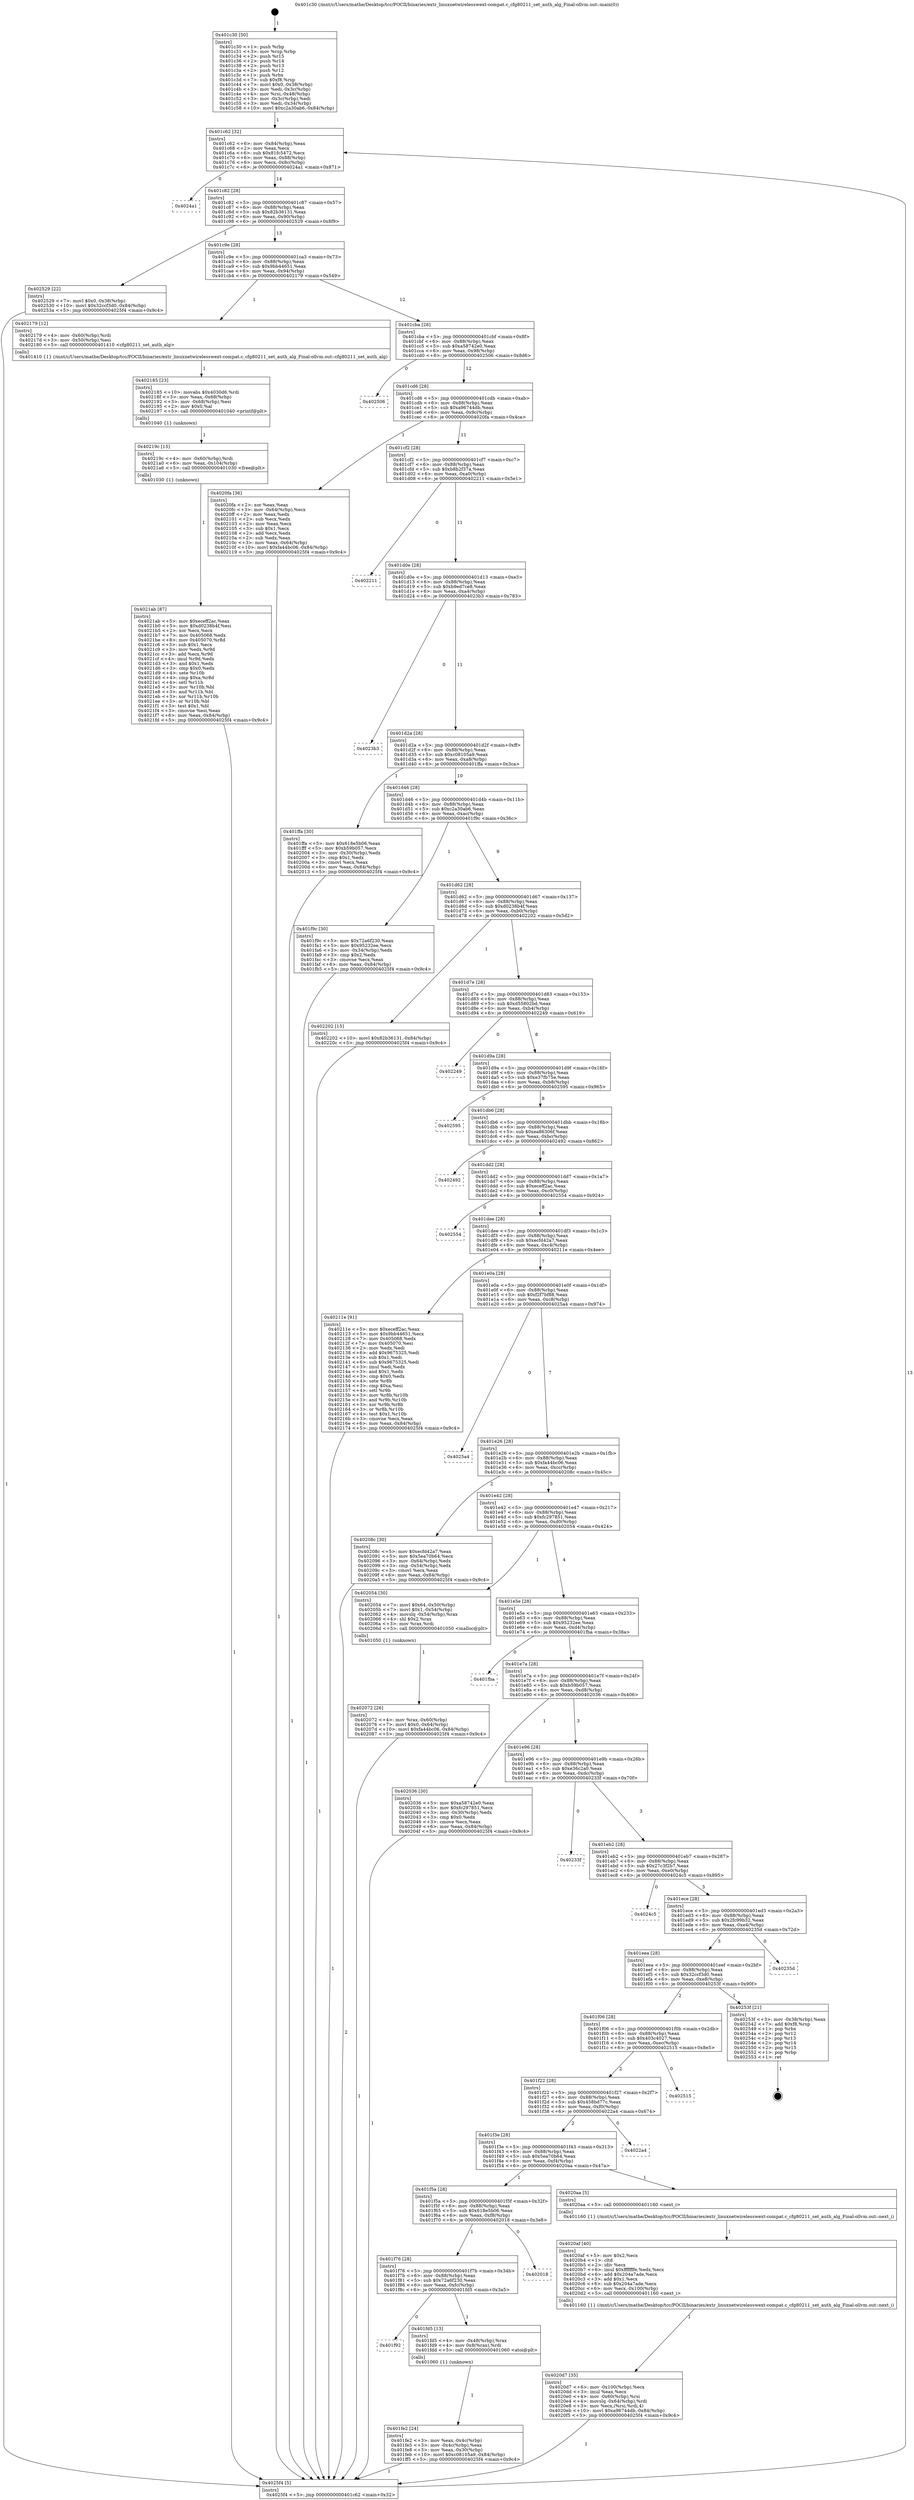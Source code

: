 digraph "0x401c30" {
  label = "0x401c30 (/mnt/c/Users/mathe/Desktop/tcc/POCII/binaries/extr_linuxnetwirelesswext-compat.c_cfg80211_set_auth_alg_Final-ollvm.out::main(0))"
  labelloc = "t"
  node[shape=record]

  Entry [label="",width=0.3,height=0.3,shape=circle,fillcolor=black,style=filled]
  "0x401c62" [label="{
     0x401c62 [32]\l
     | [instrs]\l
     &nbsp;&nbsp;0x401c62 \<+6\>: mov -0x84(%rbp),%eax\l
     &nbsp;&nbsp;0x401c68 \<+2\>: mov %eax,%ecx\l
     &nbsp;&nbsp;0x401c6a \<+6\>: sub $0x81fc5472,%ecx\l
     &nbsp;&nbsp;0x401c70 \<+6\>: mov %eax,-0x88(%rbp)\l
     &nbsp;&nbsp;0x401c76 \<+6\>: mov %ecx,-0x8c(%rbp)\l
     &nbsp;&nbsp;0x401c7c \<+6\>: je 00000000004024a1 \<main+0x871\>\l
  }"]
  "0x4024a1" [label="{
     0x4024a1\l
  }", style=dashed]
  "0x401c82" [label="{
     0x401c82 [28]\l
     | [instrs]\l
     &nbsp;&nbsp;0x401c82 \<+5\>: jmp 0000000000401c87 \<main+0x57\>\l
     &nbsp;&nbsp;0x401c87 \<+6\>: mov -0x88(%rbp),%eax\l
     &nbsp;&nbsp;0x401c8d \<+5\>: sub $0x82b36131,%eax\l
     &nbsp;&nbsp;0x401c92 \<+6\>: mov %eax,-0x90(%rbp)\l
     &nbsp;&nbsp;0x401c98 \<+6\>: je 0000000000402529 \<main+0x8f9\>\l
  }"]
  Exit [label="",width=0.3,height=0.3,shape=circle,fillcolor=black,style=filled,peripheries=2]
  "0x402529" [label="{
     0x402529 [22]\l
     | [instrs]\l
     &nbsp;&nbsp;0x402529 \<+7\>: movl $0x0,-0x38(%rbp)\l
     &nbsp;&nbsp;0x402530 \<+10\>: movl $0x32ccf3d0,-0x84(%rbp)\l
     &nbsp;&nbsp;0x40253a \<+5\>: jmp 00000000004025f4 \<main+0x9c4\>\l
  }"]
  "0x401c9e" [label="{
     0x401c9e [28]\l
     | [instrs]\l
     &nbsp;&nbsp;0x401c9e \<+5\>: jmp 0000000000401ca3 \<main+0x73\>\l
     &nbsp;&nbsp;0x401ca3 \<+6\>: mov -0x88(%rbp),%eax\l
     &nbsp;&nbsp;0x401ca9 \<+5\>: sub $0x9bb44651,%eax\l
     &nbsp;&nbsp;0x401cae \<+6\>: mov %eax,-0x94(%rbp)\l
     &nbsp;&nbsp;0x401cb4 \<+6\>: je 0000000000402179 \<main+0x549\>\l
  }"]
  "0x4021ab" [label="{
     0x4021ab [87]\l
     | [instrs]\l
     &nbsp;&nbsp;0x4021ab \<+5\>: mov $0xeceff2ac,%eax\l
     &nbsp;&nbsp;0x4021b0 \<+5\>: mov $0xd0238b4f,%esi\l
     &nbsp;&nbsp;0x4021b5 \<+2\>: xor %ecx,%ecx\l
     &nbsp;&nbsp;0x4021b7 \<+7\>: mov 0x405068,%edx\l
     &nbsp;&nbsp;0x4021be \<+8\>: mov 0x405070,%r8d\l
     &nbsp;&nbsp;0x4021c6 \<+3\>: sub $0x1,%ecx\l
     &nbsp;&nbsp;0x4021c9 \<+3\>: mov %edx,%r9d\l
     &nbsp;&nbsp;0x4021cc \<+3\>: add %ecx,%r9d\l
     &nbsp;&nbsp;0x4021cf \<+4\>: imul %r9d,%edx\l
     &nbsp;&nbsp;0x4021d3 \<+3\>: and $0x1,%edx\l
     &nbsp;&nbsp;0x4021d6 \<+3\>: cmp $0x0,%edx\l
     &nbsp;&nbsp;0x4021d9 \<+4\>: sete %r10b\l
     &nbsp;&nbsp;0x4021dd \<+4\>: cmp $0xa,%r8d\l
     &nbsp;&nbsp;0x4021e1 \<+4\>: setl %r11b\l
     &nbsp;&nbsp;0x4021e5 \<+3\>: mov %r10b,%bl\l
     &nbsp;&nbsp;0x4021e8 \<+3\>: and %r11b,%bl\l
     &nbsp;&nbsp;0x4021eb \<+3\>: xor %r11b,%r10b\l
     &nbsp;&nbsp;0x4021ee \<+3\>: or %r10b,%bl\l
     &nbsp;&nbsp;0x4021f1 \<+3\>: test $0x1,%bl\l
     &nbsp;&nbsp;0x4021f4 \<+3\>: cmovne %esi,%eax\l
     &nbsp;&nbsp;0x4021f7 \<+6\>: mov %eax,-0x84(%rbp)\l
     &nbsp;&nbsp;0x4021fd \<+5\>: jmp 00000000004025f4 \<main+0x9c4\>\l
  }"]
  "0x402179" [label="{
     0x402179 [12]\l
     | [instrs]\l
     &nbsp;&nbsp;0x402179 \<+4\>: mov -0x60(%rbp),%rdi\l
     &nbsp;&nbsp;0x40217d \<+3\>: mov -0x50(%rbp),%esi\l
     &nbsp;&nbsp;0x402180 \<+5\>: call 0000000000401410 \<cfg80211_set_auth_alg\>\l
     | [calls]\l
     &nbsp;&nbsp;0x401410 \{1\} (/mnt/c/Users/mathe/Desktop/tcc/POCII/binaries/extr_linuxnetwirelesswext-compat.c_cfg80211_set_auth_alg_Final-ollvm.out::cfg80211_set_auth_alg)\l
  }"]
  "0x401cba" [label="{
     0x401cba [28]\l
     | [instrs]\l
     &nbsp;&nbsp;0x401cba \<+5\>: jmp 0000000000401cbf \<main+0x8f\>\l
     &nbsp;&nbsp;0x401cbf \<+6\>: mov -0x88(%rbp),%eax\l
     &nbsp;&nbsp;0x401cc5 \<+5\>: sub $0xa58742e0,%eax\l
     &nbsp;&nbsp;0x401cca \<+6\>: mov %eax,-0x98(%rbp)\l
     &nbsp;&nbsp;0x401cd0 \<+6\>: je 0000000000402506 \<main+0x8d6\>\l
  }"]
  "0x40219c" [label="{
     0x40219c [15]\l
     | [instrs]\l
     &nbsp;&nbsp;0x40219c \<+4\>: mov -0x60(%rbp),%rdi\l
     &nbsp;&nbsp;0x4021a0 \<+6\>: mov %eax,-0x104(%rbp)\l
     &nbsp;&nbsp;0x4021a6 \<+5\>: call 0000000000401030 \<free@plt\>\l
     | [calls]\l
     &nbsp;&nbsp;0x401030 \{1\} (unknown)\l
  }"]
  "0x402506" [label="{
     0x402506\l
  }", style=dashed]
  "0x401cd6" [label="{
     0x401cd6 [28]\l
     | [instrs]\l
     &nbsp;&nbsp;0x401cd6 \<+5\>: jmp 0000000000401cdb \<main+0xab\>\l
     &nbsp;&nbsp;0x401cdb \<+6\>: mov -0x88(%rbp),%eax\l
     &nbsp;&nbsp;0x401ce1 \<+5\>: sub $0xa96744db,%eax\l
     &nbsp;&nbsp;0x401ce6 \<+6\>: mov %eax,-0x9c(%rbp)\l
     &nbsp;&nbsp;0x401cec \<+6\>: je 00000000004020fa \<main+0x4ca\>\l
  }"]
  "0x402185" [label="{
     0x402185 [23]\l
     | [instrs]\l
     &nbsp;&nbsp;0x402185 \<+10\>: movabs $0x4030d6,%rdi\l
     &nbsp;&nbsp;0x40218f \<+3\>: mov %eax,-0x68(%rbp)\l
     &nbsp;&nbsp;0x402192 \<+3\>: mov -0x68(%rbp),%esi\l
     &nbsp;&nbsp;0x402195 \<+2\>: mov $0x0,%al\l
     &nbsp;&nbsp;0x402197 \<+5\>: call 0000000000401040 \<printf@plt\>\l
     | [calls]\l
     &nbsp;&nbsp;0x401040 \{1\} (unknown)\l
  }"]
  "0x4020fa" [label="{
     0x4020fa [36]\l
     | [instrs]\l
     &nbsp;&nbsp;0x4020fa \<+2\>: xor %eax,%eax\l
     &nbsp;&nbsp;0x4020fc \<+3\>: mov -0x64(%rbp),%ecx\l
     &nbsp;&nbsp;0x4020ff \<+2\>: mov %eax,%edx\l
     &nbsp;&nbsp;0x402101 \<+2\>: sub %ecx,%edx\l
     &nbsp;&nbsp;0x402103 \<+2\>: mov %eax,%ecx\l
     &nbsp;&nbsp;0x402105 \<+3\>: sub $0x1,%ecx\l
     &nbsp;&nbsp;0x402108 \<+2\>: add %ecx,%edx\l
     &nbsp;&nbsp;0x40210a \<+2\>: sub %edx,%eax\l
     &nbsp;&nbsp;0x40210c \<+3\>: mov %eax,-0x64(%rbp)\l
     &nbsp;&nbsp;0x40210f \<+10\>: movl $0xfa44bc06,-0x84(%rbp)\l
     &nbsp;&nbsp;0x402119 \<+5\>: jmp 00000000004025f4 \<main+0x9c4\>\l
  }"]
  "0x401cf2" [label="{
     0x401cf2 [28]\l
     | [instrs]\l
     &nbsp;&nbsp;0x401cf2 \<+5\>: jmp 0000000000401cf7 \<main+0xc7\>\l
     &nbsp;&nbsp;0x401cf7 \<+6\>: mov -0x88(%rbp),%eax\l
     &nbsp;&nbsp;0x401cfd \<+5\>: sub $0xb8b2f37a,%eax\l
     &nbsp;&nbsp;0x401d02 \<+6\>: mov %eax,-0xa0(%rbp)\l
     &nbsp;&nbsp;0x401d08 \<+6\>: je 0000000000402211 \<main+0x5e1\>\l
  }"]
  "0x4020d7" [label="{
     0x4020d7 [35]\l
     | [instrs]\l
     &nbsp;&nbsp;0x4020d7 \<+6\>: mov -0x100(%rbp),%ecx\l
     &nbsp;&nbsp;0x4020dd \<+3\>: imul %eax,%ecx\l
     &nbsp;&nbsp;0x4020e0 \<+4\>: mov -0x60(%rbp),%rsi\l
     &nbsp;&nbsp;0x4020e4 \<+4\>: movslq -0x64(%rbp),%rdi\l
     &nbsp;&nbsp;0x4020e8 \<+3\>: mov %ecx,(%rsi,%rdi,4)\l
     &nbsp;&nbsp;0x4020eb \<+10\>: movl $0xa96744db,-0x84(%rbp)\l
     &nbsp;&nbsp;0x4020f5 \<+5\>: jmp 00000000004025f4 \<main+0x9c4\>\l
  }"]
  "0x402211" [label="{
     0x402211\l
  }", style=dashed]
  "0x401d0e" [label="{
     0x401d0e [28]\l
     | [instrs]\l
     &nbsp;&nbsp;0x401d0e \<+5\>: jmp 0000000000401d13 \<main+0xe3\>\l
     &nbsp;&nbsp;0x401d13 \<+6\>: mov -0x88(%rbp),%eax\l
     &nbsp;&nbsp;0x401d19 \<+5\>: sub $0xb9ed7ce8,%eax\l
     &nbsp;&nbsp;0x401d1e \<+6\>: mov %eax,-0xa4(%rbp)\l
     &nbsp;&nbsp;0x401d24 \<+6\>: je 00000000004023b3 \<main+0x783\>\l
  }"]
  "0x4020af" [label="{
     0x4020af [40]\l
     | [instrs]\l
     &nbsp;&nbsp;0x4020af \<+5\>: mov $0x2,%ecx\l
     &nbsp;&nbsp;0x4020b4 \<+1\>: cltd\l
     &nbsp;&nbsp;0x4020b5 \<+2\>: idiv %ecx\l
     &nbsp;&nbsp;0x4020b7 \<+6\>: imul $0xfffffffe,%edx,%ecx\l
     &nbsp;&nbsp;0x4020bd \<+6\>: add $0x204a7ade,%ecx\l
     &nbsp;&nbsp;0x4020c3 \<+3\>: add $0x1,%ecx\l
     &nbsp;&nbsp;0x4020c6 \<+6\>: sub $0x204a7ade,%ecx\l
     &nbsp;&nbsp;0x4020cc \<+6\>: mov %ecx,-0x100(%rbp)\l
     &nbsp;&nbsp;0x4020d2 \<+5\>: call 0000000000401160 \<next_i\>\l
     | [calls]\l
     &nbsp;&nbsp;0x401160 \{1\} (/mnt/c/Users/mathe/Desktop/tcc/POCII/binaries/extr_linuxnetwirelesswext-compat.c_cfg80211_set_auth_alg_Final-ollvm.out::next_i)\l
  }"]
  "0x4023b3" [label="{
     0x4023b3\l
  }", style=dashed]
  "0x401d2a" [label="{
     0x401d2a [28]\l
     | [instrs]\l
     &nbsp;&nbsp;0x401d2a \<+5\>: jmp 0000000000401d2f \<main+0xff\>\l
     &nbsp;&nbsp;0x401d2f \<+6\>: mov -0x88(%rbp),%eax\l
     &nbsp;&nbsp;0x401d35 \<+5\>: sub $0xc08105a9,%eax\l
     &nbsp;&nbsp;0x401d3a \<+6\>: mov %eax,-0xa8(%rbp)\l
     &nbsp;&nbsp;0x401d40 \<+6\>: je 0000000000401ffa \<main+0x3ca\>\l
  }"]
  "0x402072" [label="{
     0x402072 [26]\l
     | [instrs]\l
     &nbsp;&nbsp;0x402072 \<+4\>: mov %rax,-0x60(%rbp)\l
     &nbsp;&nbsp;0x402076 \<+7\>: movl $0x0,-0x64(%rbp)\l
     &nbsp;&nbsp;0x40207d \<+10\>: movl $0xfa44bc06,-0x84(%rbp)\l
     &nbsp;&nbsp;0x402087 \<+5\>: jmp 00000000004025f4 \<main+0x9c4\>\l
  }"]
  "0x401ffa" [label="{
     0x401ffa [30]\l
     | [instrs]\l
     &nbsp;&nbsp;0x401ffa \<+5\>: mov $0x618e5b06,%eax\l
     &nbsp;&nbsp;0x401fff \<+5\>: mov $0xb59b057,%ecx\l
     &nbsp;&nbsp;0x402004 \<+3\>: mov -0x30(%rbp),%edx\l
     &nbsp;&nbsp;0x402007 \<+3\>: cmp $0x1,%edx\l
     &nbsp;&nbsp;0x40200a \<+3\>: cmovl %ecx,%eax\l
     &nbsp;&nbsp;0x40200d \<+6\>: mov %eax,-0x84(%rbp)\l
     &nbsp;&nbsp;0x402013 \<+5\>: jmp 00000000004025f4 \<main+0x9c4\>\l
  }"]
  "0x401d46" [label="{
     0x401d46 [28]\l
     | [instrs]\l
     &nbsp;&nbsp;0x401d46 \<+5\>: jmp 0000000000401d4b \<main+0x11b\>\l
     &nbsp;&nbsp;0x401d4b \<+6\>: mov -0x88(%rbp),%eax\l
     &nbsp;&nbsp;0x401d51 \<+5\>: sub $0xc2a30ab6,%eax\l
     &nbsp;&nbsp;0x401d56 \<+6\>: mov %eax,-0xac(%rbp)\l
     &nbsp;&nbsp;0x401d5c \<+6\>: je 0000000000401f9c \<main+0x36c\>\l
  }"]
  "0x401fe2" [label="{
     0x401fe2 [24]\l
     | [instrs]\l
     &nbsp;&nbsp;0x401fe2 \<+3\>: mov %eax,-0x4c(%rbp)\l
     &nbsp;&nbsp;0x401fe5 \<+3\>: mov -0x4c(%rbp),%eax\l
     &nbsp;&nbsp;0x401fe8 \<+3\>: mov %eax,-0x30(%rbp)\l
     &nbsp;&nbsp;0x401feb \<+10\>: movl $0xc08105a9,-0x84(%rbp)\l
     &nbsp;&nbsp;0x401ff5 \<+5\>: jmp 00000000004025f4 \<main+0x9c4\>\l
  }"]
  "0x401f9c" [label="{
     0x401f9c [30]\l
     | [instrs]\l
     &nbsp;&nbsp;0x401f9c \<+5\>: mov $0x72a6f230,%eax\l
     &nbsp;&nbsp;0x401fa1 \<+5\>: mov $0x95232ee,%ecx\l
     &nbsp;&nbsp;0x401fa6 \<+3\>: mov -0x34(%rbp),%edx\l
     &nbsp;&nbsp;0x401fa9 \<+3\>: cmp $0x2,%edx\l
     &nbsp;&nbsp;0x401fac \<+3\>: cmovne %ecx,%eax\l
     &nbsp;&nbsp;0x401faf \<+6\>: mov %eax,-0x84(%rbp)\l
     &nbsp;&nbsp;0x401fb5 \<+5\>: jmp 00000000004025f4 \<main+0x9c4\>\l
  }"]
  "0x401d62" [label="{
     0x401d62 [28]\l
     | [instrs]\l
     &nbsp;&nbsp;0x401d62 \<+5\>: jmp 0000000000401d67 \<main+0x137\>\l
     &nbsp;&nbsp;0x401d67 \<+6\>: mov -0x88(%rbp),%eax\l
     &nbsp;&nbsp;0x401d6d \<+5\>: sub $0xd0238b4f,%eax\l
     &nbsp;&nbsp;0x401d72 \<+6\>: mov %eax,-0xb0(%rbp)\l
     &nbsp;&nbsp;0x401d78 \<+6\>: je 0000000000402202 \<main+0x5d2\>\l
  }"]
  "0x4025f4" [label="{
     0x4025f4 [5]\l
     | [instrs]\l
     &nbsp;&nbsp;0x4025f4 \<+5\>: jmp 0000000000401c62 \<main+0x32\>\l
  }"]
  "0x401c30" [label="{
     0x401c30 [50]\l
     | [instrs]\l
     &nbsp;&nbsp;0x401c30 \<+1\>: push %rbp\l
     &nbsp;&nbsp;0x401c31 \<+3\>: mov %rsp,%rbp\l
     &nbsp;&nbsp;0x401c34 \<+2\>: push %r15\l
     &nbsp;&nbsp;0x401c36 \<+2\>: push %r14\l
     &nbsp;&nbsp;0x401c38 \<+2\>: push %r13\l
     &nbsp;&nbsp;0x401c3a \<+2\>: push %r12\l
     &nbsp;&nbsp;0x401c3c \<+1\>: push %rbx\l
     &nbsp;&nbsp;0x401c3d \<+7\>: sub $0xf8,%rsp\l
     &nbsp;&nbsp;0x401c44 \<+7\>: movl $0x0,-0x38(%rbp)\l
     &nbsp;&nbsp;0x401c4b \<+3\>: mov %edi,-0x3c(%rbp)\l
     &nbsp;&nbsp;0x401c4e \<+4\>: mov %rsi,-0x48(%rbp)\l
     &nbsp;&nbsp;0x401c52 \<+3\>: mov -0x3c(%rbp),%edi\l
     &nbsp;&nbsp;0x401c55 \<+3\>: mov %edi,-0x34(%rbp)\l
     &nbsp;&nbsp;0x401c58 \<+10\>: movl $0xc2a30ab6,-0x84(%rbp)\l
  }"]
  "0x401f92" [label="{
     0x401f92\l
  }", style=dashed]
  "0x402202" [label="{
     0x402202 [15]\l
     | [instrs]\l
     &nbsp;&nbsp;0x402202 \<+10\>: movl $0x82b36131,-0x84(%rbp)\l
     &nbsp;&nbsp;0x40220c \<+5\>: jmp 00000000004025f4 \<main+0x9c4\>\l
  }"]
  "0x401d7e" [label="{
     0x401d7e [28]\l
     | [instrs]\l
     &nbsp;&nbsp;0x401d7e \<+5\>: jmp 0000000000401d83 \<main+0x153\>\l
     &nbsp;&nbsp;0x401d83 \<+6\>: mov -0x88(%rbp),%eax\l
     &nbsp;&nbsp;0x401d89 \<+5\>: sub $0xd55802bd,%eax\l
     &nbsp;&nbsp;0x401d8e \<+6\>: mov %eax,-0xb4(%rbp)\l
     &nbsp;&nbsp;0x401d94 \<+6\>: je 0000000000402249 \<main+0x619\>\l
  }"]
  "0x401fd5" [label="{
     0x401fd5 [13]\l
     | [instrs]\l
     &nbsp;&nbsp;0x401fd5 \<+4\>: mov -0x48(%rbp),%rax\l
     &nbsp;&nbsp;0x401fd9 \<+4\>: mov 0x8(%rax),%rdi\l
     &nbsp;&nbsp;0x401fdd \<+5\>: call 0000000000401060 \<atoi@plt\>\l
     | [calls]\l
     &nbsp;&nbsp;0x401060 \{1\} (unknown)\l
  }"]
  "0x402249" [label="{
     0x402249\l
  }", style=dashed]
  "0x401d9a" [label="{
     0x401d9a [28]\l
     | [instrs]\l
     &nbsp;&nbsp;0x401d9a \<+5\>: jmp 0000000000401d9f \<main+0x16f\>\l
     &nbsp;&nbsp;0x401d9f \<+6\>: mov -0x88(%rbp),%eax\l
     &nbsp;&nbsp;0x401da5 \<+5\>: sub $0xe37fb75e,%eax\l
     &nbsp;&nbsp;0x401daa \<+6\>: mov %eax,-0xb8(%rbp)\l
     &nbsp;&nbsp;0x401db0 \<+6\>: je 0000000000402595 \<main+0x965\>\l
  }"]
  "0x401f76" [label="{
     0x401f76 [28]\l
     | [instrs]\l
     &nbsp;&nbsp;0x401f76 \<+5\>: jmp 0000000000401f7b \<main+0x34b\>\l
     &nbsp;&nbsp;0x401f7b \<+6\>: mov -0x88(%rbp),%eax\l
     &nbsp;&nbsp;0x401f81 \<+5\>: sub $0x72a6f230,%eax\l
     &nbsp;&nbsp;0x401f86 \<+6\>: mov %eax,-0xfc(%rbp)\l
     &nbsp;&nbsp;0x401f8c \<+6\>: je 0000000000401fd5 \<main+0x3a5\>\l
  }"]
  "0x402595" [label="{
     0x402595\l
  }", style=dashed]
  "0x401db6" [label="{
     0x401db6 [28]\l
     | [instrs]\l
     &nbsp;&nbsp;0x401db6 \<+5\>: jmp 0000000000401dbb \<main+0x18b\>\l
     &nbsp;&nbsp;0x401dbb \<+6\>: mov -0x88(%rbp),%eax\l
     &nbsp;&nbsp;0x401dc1 \<+5\>: sub $0xea86306f,%eax\l
     &nbsp;&nbsp;0x401dc6 \<+6\>: mov %eax,-0xbc(%rbp)\l
     &nbsp;&nbsp;0x401dcc \<+6\>: je 0000000000402492 \<main+0x862\>\l
  }"]
  "0x402018" [label="{
     0x402018\l
  }", style=dashed]
  "0x402492" [label="{
     0x402492\l
  }", style=dashed]
  "0x401dd2" [label="{
     0x401dd2 [28]\l
     | [instrs]\l
     &nbsp;&nbsp;0x401dd2 \<+5\>: jmp 0000000000401dd7 \<main+0x1a7\>\l
     &nbsp;&nbsp;0x401dd7 \<+6\>: mov -0x88(%rbp),%eax\l
     &nbsp;&nbsp;0x401ddd \<+5\>: sub $0xeceff2ac,%eax\l
     &nbsp;&nbsp;0x401de2 \<+6\>: mov %eax,-0xc0(%rbp)\l
     &nbsp;&nbsp;0x401de8 \<+6\>: je 0000000000402554 \<main+0x924\>\l
  }"]
  "0x401f5a" [label="{
     0x401f5a [28]\l
     | [instrs]\l
     &nbsp;&nbsp;0x401f5a \<+5\>: jmp 0000000000401f5f \<main+0x32f\>\l
     &nbsp;&nbsp;0x401f5f \<+6\>: mov -0x88(%rbp),%eax\l
     &nbsp;&nbsp;0x401f65 \<+5\>: sub $0x618e5b06,%eax\l
     &nbsp;&nbsp;0x401f6a \<+6\>: mov %eax,-0xf8(%rbp)\l
     &nbsp;&nbsp;0x401f70 \<+6\>: je 0000000000402018 \<main+0x3e8\>\l
  }"]
  "0x402554" [label="{
     0x402554\l
  }", style=dashed]
  "0x401dee" [label="{
     0x401dee [28]\l
     | [instrs]\l
     &nbsp;&nbsp;0x401dee \<+5\>: jmp 0000000000401df3 \<main+0x1c3\>\l
     &nbsp;&nbsp;0x401df3 \<+6\>: mov -0x88(%rbp),%eax\l
     &nbsp;&nbsp;0x401df9 \<+5\>: sub $0xecfd42a7,%eax\l
     &nbsp;&nbsp;0x401dfe \<+6\>: mov %eax,-0xc4(%rbp)\l
     &nbsp;&nbsp;0x401e04 \<+6\>: je 000000000040211e \<main+0x4ee\>\l
  }"]
  "0x4020aa" [label="{
     0x4020aa [5]\l
     | [instrs]\l
     &nbsp;&nbsp;0x4020aa \<+5\>: call 0000000000401160 \<next_i\>\l
     | [calls]\l
     &nbsp;&nbsp;0x401160 \{1\} (/mnt/c/Users/mathe/Desktop/tcc/POCII/binaries/extr_linuxnetwirelesswext-compat.c_cfg80211_set_auth_alg_Final-ollvm.out::next_i)\l
  }"]
  "0x40211e" [label="{
     0x40211e [91]\l
     | [instrs]\l
     &nbsp;&nbsp;0x40211e \<+5\>: mov $0xeceff2ac,%eax\l
     &nbsp;&nbsp;0x402123 \<+5\>: mov $0x9bb44651,%ecx\l
     &nbsp;&nbsp;0x402128 \<+7\>: mov 0x405068,%edx\l
     &nbsp;&nbsp;0x40212f \<+7\>: mov 0x405070,%esi\l
     &nbsp;&nbsp;0x402136 \<+2\>: mov %edx,%edi\l
     &nbsp;&nbsp;0x402138 \<+6\>: add $0x9675325,%edi\l
     &nbsp;&nbsp;0x40213e \<+3\>: sub $0x1,%edi\l
     &nbsp;&nbsp;0x402141 \<+6\>: sub $0x9675325,%edi\l
     &nbsp;&nbsp;0x402147 \<+3\>: imul %edi,%edx\l
     &nbsp;&nbsp;0x40214a \<+3\>: and $0x1,%edx\l
     &nbsp;&nbsp;0x40214d \<+3\>: cmp $0x0,%edx\l
     &nbsp;&nbsp;0x402150 \<+4\>: sete %r8b\l
     &nbsp;&nbsp;0x402154 \<+3\>: cmp $0xa,%esi\l
     &nbsp;&nbsp;0x402157 \<+4\>: setl %r9b\l
     &nbsp;&nbsp;0x40215b \<+3\>: mov %r8b,%r10b\l
     &nbsp;&nbsp;0x40215e \<+3\>: and %r9b,%r10b\l
     &nbsp;&nbsp;0x402161 \<+3\>: xor %r9b,%r8b\l
     &nbsp;&nbsp;0x402164 \<+3\>: or %r8b,%r10b\l
     &nbsp;&nbsp;0x402167 \<+4\>: test $0x1,%r10b\l
     &nbsp;&nbsp;0x40216b \<+3\>: cmovne %ecx,%eax\l
     &nbsp;&nbsp;0x40216e \<+6\>: mov %eax,-0x84(%rbp)\l
     &nbsp;&nbsp;0x402174 \<+5\>: jmp 00000000004025f4 \<main+0x9c4\>\l
  }"]
  "0x401e0a" [label="{
     0x401e0a [28]\l
     | [instrs]\l
     &nbsp;&nbsp;0x401e0a \<+5\>: jmp 0000000000401e0f \<main+0x1df\>\l
     &nbsp;&nbsp;0x401e0f \<+6\>: mov -0x88(%rbp),%eax\l
     &nbsp;&nbsp;0x401e15 \<+5\>: sub $0xf2f7bf88,%eax\l
     &nbsp;&nbsp;0x401e1a \<+6\>: mov %eax,-0xc8(%rbp)\l
     &nbsp;&nbsp;0x401e20 \<+6\>: je 00000000004025a4 \<main+0x974\>\l
  }"]
  "0x401f3e" [label="{
     0x401f3e [28]\l
     | [instrs]\l
     &nbsp;&nbsp;0x401f3e \<+5\>: jmp 0000000000401f43 \<main+0x313\>\l
     &nbsp;&nbsp;0x401f43 \<+6\>: mov -0x88(%rbp),%eax\l
     &nbsp;&nbsp;0x401f49 \<+5\>: sub $0x5ea70b64,%eax\l
     &nbsp;&nbsp;0x401f4e \<+6\>: mov %eax,-0xf4(%rbp)\l
     &nbsp;&nbsp;0x401f54 \<+6\>: je 00000000004020aa \<main+0x47a\>\l
  }"]
  "0x4025a4" [label="{
     0x4025a4\l
  }", style=dashed]
  "0x401e26" [label="{
     0x401e26 [28]\l
     | [instrs]\l
     &nbsp;&nbsp;0x401e26 \<+5\>: jmp 0000000000401e2b \<main+0x1fb\>\l
     &nbsp;&nbsp;0x401e2b \<+6\>: mov -0x88(%rbp),%eax\l
     &nbsp;&nbsp;0x401e31 \<+5\>: sub $0xfa44bc06,%eax\l
     &nbsp;&nbsp;0x401e36 \<+6\>: mov %eax,-0xcc(%rbp)\l
     &nbsp;&nbsp;0x401e3c \<+6\>: je 000000000040208c \<main+0x45c\>\l
  }"]
  "0x4022a4" [label="{
     0x4022a4\l
  }", style=dashed]
  "0x40208c" [label="{
     0x40208c [30]\l
     | [instrs]\l
     &nbsp;&nbsp;0x40208c \<+5\>: mov $0xecfd42a7,%eax\l
     &nbsp;&nbsp;0x402091 \<+5\>: mov $0x5ea70b64,%ecx\l
     &nbsp;&nbsp;0x402096 \<+3\>: mov -0x64(%rbp),%edx\l
     &nbsp;&nbsp;0x402099 \<+3\>: cmp -0x54(%rbp),%edx\l
     &nbsp;&nbsp;0x40209c \<+3\>: cmovl %ecx,%eax\l
     &nbsp;&nbsp;0x40209f \<+6\>: mov %eax,-0x84(%rbp)\l
     &nbsp;&nbsp;0x4020a5 \<+5\>: jmp 00000000004025f4 \<main+0x9c4\>\l
  }"]
  "0x401e42" [label="{
     0x401e42 [28]\l
     | [instrs]\l
     &nbsp;&nbsp;0x401e42 \<+5\>: jmp 0000000000401e47 \<main+0x217\>\l
     &nbsp;&nbsp;0x401e47 \<+6\>: mov -0x88(%rbp),%eax\l
     &nbsp;&nbsp;0x401e4d \<+5\>: sub $0xfc297851,%eax\l
     &nbsp;&nbsp;0x401e52 \<+6\>: mov %eax,-0xd0(%rbp)\l
     &nbsp;&nbsp;0x401e58 \<+6\>: je 0000000000402054 \<main+0x424\>\l
  }"]
  "0x401f22" [label="{
     0x401f22 [28]\l
     | [instrs]\l
     &nbsp;&nbsp;0x401f22 \<+5\>: jmp 0000000000401f27 \<main+0x2f7\>\l
     &nbsp;&nbsp;0x401f27 \<+6\>: mov -0x88(%rbp),%eax\l
     &nbsp;&nbsp;0x401f2d \<+5\>: sub $0x458bd77c,%eax\l
     &nbsp;&nbsp;0x401f32 \<+6\>: mov %eax,-0xf0(%rbp)\l
     &nbsp;&nbsp;0x401f38 \<+6\>: je 00000000004022a4 \<main+0x674\>\l
  }"]
  "0x402054" [label="{
     0x402054 [30]\l
     | [instrs]\l
     &nbsp;&nbsp;0x402054 \<+7\>: movl $0x64,-0x50(%rbp)\l
     &nbsp;&nbsp;0x40205b \<+7\>: movl $0x1,-0x54(%rbp)\l
     &nbsp;&nbsp;0x402062 \<+4\>: movslq -0x54(%rbp),%rax\l
     &nbsp;&nbsp;0x402066 \<+4\>: shl $0x2,%rax\l
     &nbsp;&nbsp;0x40206a \<+3\>: mov %rax,%rdi\l
     &nbsp;&nbsp;0x40206d \<+5\>: call 0000000000401050 \<malloc@plt\>\l
     | [calls]\l
     &nbsp;&nbsp;0x401050 \{1\} (unknown)\l
  }"]
  "0x401e5e" [label="{
     0x401e5e [28]\l
     | [instrs]\l
     &nbsp;&nbsp;0x401e5e \<+5\>: jmp 0000000000401e63 \<main+0x233\>\l
     &nbsp;&nbsp;0x401e63 \<+6\>: mov -0x88(%rbp),%eax\l
     &nbsp;&nbsp;0x401e69 \<+5\>: sub $0x95232ee,%eax\l
     &nbsp;&nbsp;0x401e6e \<+6\>: mov %eax,-0xd4(%rbp)\l
     &nbsp;&nbsp;0x401e74 \<+6\>: je 0000000000401fba \<main+0x38a\>\l
  }"]
  "0x402515" [label="{
     0x402515\l
  }", style=dashed]
  "0x401fba" [label="{
     0x401fba\l
  }", style=dashed]
  "0x401e7a" [label="{
     0x401e7a [28]\l
     | [instrs]\l
     &nbsp;&nbsp;0x401e7a \<+5\>: jmp 0000000000401e7f \<main+0x24f\>\l
     &nbsp;&nbsp;0x401e7f \<+6\>: mov -0x88(%rbp),%eax\l
     &nbsp;&nbsp;0x401e85 \<+5\>: sub $0xb59b057,%eax\l
     &nbsp;&nbsp;0x401e8a \<+6\>: mov %eax,-0xd8(%rbp)\l
     &nbsp;&nbsp;0x401e90 \<+6\>: je 0000000000402036 \<main+0x406\>\l
  }"]
  "0x401f06" [label="{
     0x401f06 [28]\l
     | [instrs]\l
     &nbsp;&nbsp;0x401f06 \<+5\>: jmp 0000000000401f0b \<main+0x2db\>\l
     &nbsp;&nbsp;0x401f0b \<+6\>: mov -0x88(%rbp),%eax\l
     &nbsp;&nbsp;0x401f11 \<+5\>: sub $0x403c4027,%eax\l
     &nbsp;&nbsp;0x401f16 \<+6\>: mov %eax,-0xec(%rbp)\l
     &nbsp;&nbsp;0x401f1c \<+6\>: je 0000000000402515 \<main+0x8e5\>\l
  }"]
  "0x402036" [label="{
     0x402036 [30]\l
     | [instrs]\l
     &nbsp;&nbsp;0x402036 \<+5\>: mov $0xa58742e0,%eax\l
     &nbsp;&nbsp;0x40203b \<+5\>: mov $0xfc297851,%ecx\l
     &nbsp;&nbsp;0x402040 \<+3\>: mov -0x30(%rbp),%edx\l
     &nbsp;&nbsp;0x402043 \<+3\>: cmp $0x0,%edx\l
     &nbsp;&nbsp;0x402046 \<+3\>: cmove %ecx,%eax\l
     &nbsp;&nbsp;0x402049 \<+6\>: mov %eax,-0x84(%rbp)\l
     &nbsp;&nbsp;0x40204f \<+5\>: jmp 00000000004025f4 \<main+0x9c4\>\l
  }"]
  "0x401e96" [label="{
     0x401e96 [28]\l
     | [instrs]\l
     &nbsp;&nbsp;0x401e96 \<+5\>: jmp 0000000000401e9b \<main+0x26b\>\l
     &nbsp;&nbsp;0x401e9b \<+6\>: mov -0x88(%rbp),%eax\l
     &nbsp;&nbsp;0x401ea1 \<+5\>: sub $0xe36c2a0,%eax\l
     &nbsp;&nbsp;0x401ea6 \<+6\>: mov %eax,-0xdc(%rbp)\l
     &nbsp;&nbsp;0x401eac \<+6\>: je 000000000040233f \<main+0x70f\>\l
  }"]
  "0x40253f" [label="{
     0x40253f [21]\l
     | [instrs]\l
     &nbsp;&nbsp;0x40253f \<+3\>: mov -0x38(%rbp),%eax\l
     &nbsp;&nbsp;0x402542 \<+7\>: add $0xf8,%rsp\l
     &nbsp;&nbsp;0x402549 \<+1\>: pop %rbx\l
     &nbsp;&nbsp;0x40254a \<+2\>: pop %r12\l
     &nbsp;&nbsp;0x40254c \<+2\>: pop %r13\l
     &nbsp;&nbsp;0x40254e \<+2\>: pop %r14\l
     &nbsp;&nbsp;0x402550 \<+2\>: pop %r15\l
     &nbsp;&nbsp;0x402552 \<+1\>: pop %rbp\l
     &nbsp;&nbsp;0x402553 \<+1\>: ret\l
  }"]
  "0x40233f" [label="{
     0x40233f\l
  }", style=dashed]
  "0x401eb2" [label="{
     0x401eb2 [28]\l
     | [instrs]\l
     &nbsp;&nbsp;0x401eb2 \<+5\>: jmp 0000000000401eb7 \<main+0x287\>\l
     &nbsp;&nbsp;0x401eb7 \<+6\>: mov -0x88(%rbp),%eax\l
     &nbsp;&nbsp;0x401ebd \<+5\>: sub $0x27c3f2b7,%eax\l
     &nbsp;&nbsp;0x401ec2 \<+6\>: mov %eax,-0xe0(%rbp)\l
     &nbsp;&nbsp;0x401ec8 \<+6\>: je 00000000004024c5 \<main+0x895\>\l
  }"]
  "0x401eea" [label="{
     0x401eea [28]\l
     | [instrs]\l
     &nbsp;&nbsp;0x401eea \<+5\>: jmp 0000000000401eef \<main+0x2bf\>\l
     &nbsp;&nbsp;0x401eef \<+6\>: mov -0x88(%rbp),%eax\l
     &nbsp;&nbsp;0x401ef5 \<+5\>: sub $0x32ccf3d0,%eax\l
     &nbsp;&nbsp;0x401efa \<+6\>: mov %eax,-0xe8(%rbp)\l
     &nbsp;&nbsp;0x401f00 \<+6\>: je 000000000040253f \<main+0x90f\>\l
  }"]
  "0x4024c5" [label="{
     0x4024c5\l
  }", style=dashed]
  "0x401ece" [label="{
     0x401ece [28]\l
     | [instrs]\l
     &nbsp;&nbsp;0x401ece \<+5\>: jmp 0000000000401ed3 \<main+0x2a3\>\l
     &nbsp;&nbsp;0x401ed3 \<+6\>: mov -0x88(%rbp),%eax\l
     &nbsp;&nbsp;0x401ed9 \<+5\>: sub $0x2fc99b32,%eax\l
     &nbsp;&nbsp;0x401ede \<+6\>: mov %eax,-0xe4(%rbp)\l
     &nbsp;&nbsp;0x401ee4 \<+6\>: je 000000000040235d \<main+0x72d\>\l
  }"]
  "0x40235d" [label="{
     0x40235d\l
  }", style=dashed]
  Entry -> "0x401c30" [label=" 1"]
  "0x401c62" -> "0x4024a1" [label=" 0"]
  "0x401c62" -> "0x401c82" [label=" 14"]
  "0x40253f" -> Exit [label=" 1"]
  "0x401c82" -> "0x402529" [label=" 1"]
  "0x401c82" -> "0x401c9e" [label=" 13"]
  "0x402529" -> "0x4025f4" [label=" 1"]
  "0x401c9e" -> "0x402179" [label=" 1"]
  "0x401c9e" -> "0x401cba" [label=" 12"]
  "0x402202" -> "0x4025f4" [label=" 1"]
  "0x401cba" -> "0x402506" [label=" 0"]
  "0x401cba" -> "0x401cd6" [label=" 12"]
  "0x4021ab" -> "0x4025f4" [label=" 1"]
  "0x401cd6" -> "0x4020fa" [label=" 1"]
  "0x401cd6" -> "0x401cf2" [label=" 11"]
  "0x40219c" -> "0x4021ab" [label=" 1"]
  "0x401cf2" -> "0x402211" [label=" 0"]
  "0x401cf2" -> "0x401d0e" [label=" 11"]
  "0x402185" -> "0x40219c" [label=" 1"]
  "0x401d0e" -> "0x4023b3" [label=" 0"]
  "0x401d0e" -> "0x401d2a" [label=" 11"]
  "0x402179" -> "0x402185" [label=" 1"]
  "0x401d2a" -> "0x401ffa" [label=" 1"]
  "0x401d2a" -> "0x401d46" [label=" 10"]
  "0x40211e" -> "0x4025f4" [label=" 1"]
  "0x401d46" -> "0x401f9c" [label=" 1"]
  "0x401d46" -> "0x401d62" [label=" 9"]
  "0x401f9c" -> "0x4025f4" [label=" 1"]
  "0x401c30" -> "0x401c62" [label=" 1"]
  "0x4025f4" -> "0x401c62" [label=" 13"]
  "0x4020fa" -> "0x4025f4" [label=" 1"]
  "0x401d62" -> "0x402202" [label=" 1"]
  "0x401d62" -> "0x401d7e" [label=" 8"]
  "0x4020d7" -> "0x4025f4" [label=" 1"]
  "0x401d7e" -> "0x402249" [label=" 0"]
  "0x401d7e" -> "0x401d9a" [label=" 8"]
  "0x4020af" -> "0x4020d7" [label=" 1"]
  "0x401d9a" -> "0x402595" [label=" 0"]
  "0x401d9a" -> "0x401db6" [label=" 8"]
  "0x40208c" -> "0x4025f4" [label=" 2"]
  "0x401db6" -> "0x402492" [label=" 0"]
  "0x401db6" -> "0x401dd2" [label=" 8"]
  "0x402072" -> "0x4025f4" [label=" 1"]
  "0x401dd2" -> "0x402554" [label=" 0"]
  "0x401dd2" -> "0x401dee" [label=" 8"]
  "0x402036" -> "0x4025f4" [label=" 1"]
  "0x401dee" -> "0x40211e" [label=" 1"]
  "0x401dee" -> "0x401e0a" [label=" 7"]
  "0x401ffa" -> "0x4025f4" [label=" 1"]
  "0x401e0a" -> "0x4025a4" [label=" 0"]
  "0x401e0a" -> "0x401e26" [label=" 7"]
  "0x401fd5" -> "0x401fe2" [label=" 1"]
  "0x401e26" -> "0x40208c" [label=" 2"]
  "0x401e26" -> "0x401e42" [label=" 5"]
  "0x401f76" -> "0x401f92" [label=" 0"]
  "0x401e42" -> "0x402054" [label=" 1"]
  "0x401e42" -> "0x401e5e" [label=" 4"]
  "0x4020aa" -> "0x4020af" [label=" 1"]
  "0x401e5e" -> "0x401fba" [label=" 0"]
  "0x401e5e" -> "0x401e7a" [label=" 4"]
  "0x401f5a" -> "0x401f76" [label=" 1"]
  "0x401e7a" -> "0x402036" [label=" 1"]
  "0x401e7a" -> "0x401e96" [label=" 3"]
  "0x402054" -> "0x402072" [label=" 1"]
  "0x401e96" -> "0x40233f" [label=" 0"]
  "0x401e96" -> "0x401eb2" [label=" 3"]
  "0x401f3e" -> "0x401f5a" [label=" 1"]
  "0x401eb2" -> "0x4024c5" [label=" 0"]
  "0x401eb2" -> "0x401ece" [label=" 3"]
  "0x401fe2" -> "0x4025f4" [label=" 1"]
  "0x401ece" -> "0x40235d" [label=" 0"]
  "0x401ece" -> "0x401eea" [label=" 3"]
  "0x401f3e" -> "0x4020aa" [label=" 1"]
  "0x401eea" -> "0x40253f" [label=" 1"]
  "0x401eea" -> "0x401f06" [label=" 2"]
  "0x401f5a" -> "0x402018" [label=" 0"]
  "0x401f06" -> "0x402515" [label=" 0"]
  "0x401f06" -> "0x401f22" [label=" 2"]
  "0x401f76" -> "0x401fd5" [label=" 1"]
  "0x401f22" -> "0x4022a4" [label=" 0"]
  "0x401f22" -> "0x401f3e" [label=" 2"]
}
